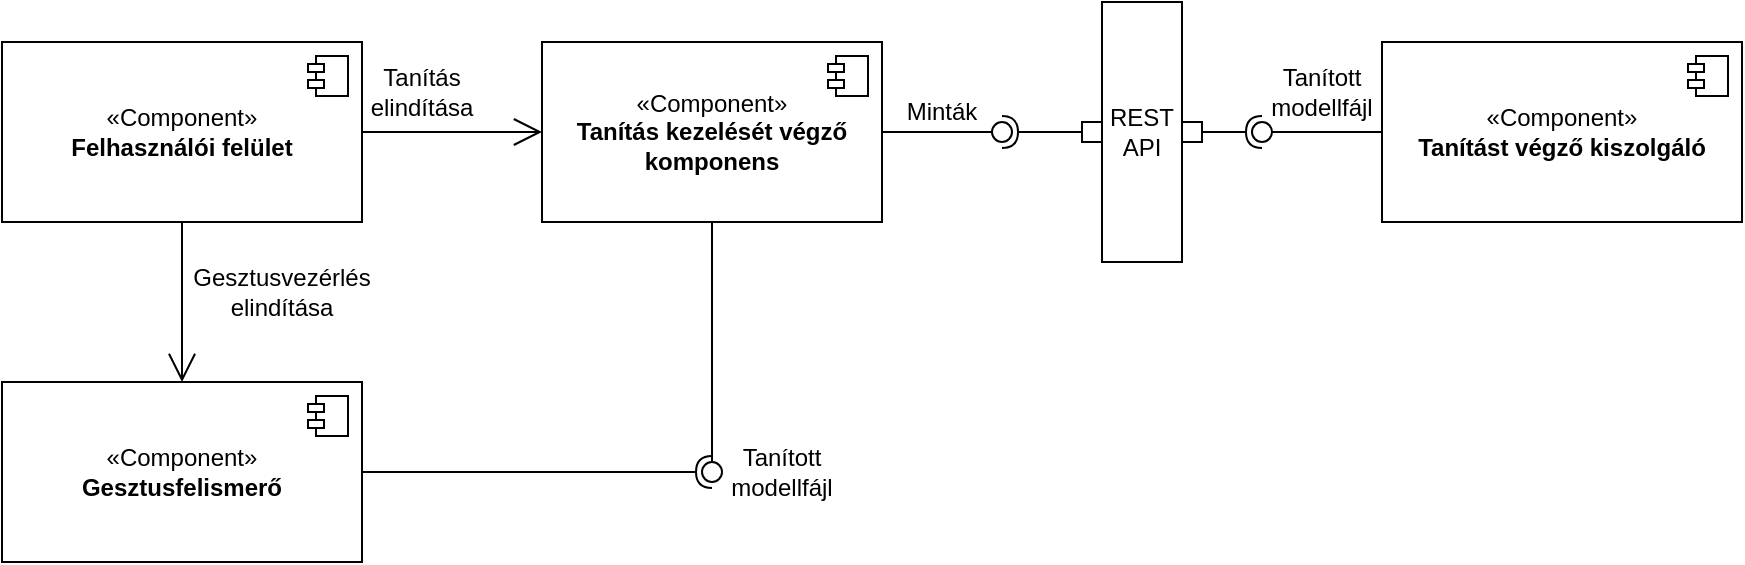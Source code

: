 <mxfile version="26.1.3">
  <diagram name="1 oldal" id="QC9mKgHOPLL-084g5aI9">
    <mxGraphModel dx="568" dy="297" grid="1" gridSize="10" guides="1" tooltips="1" connect="1" arrows="1" fold="1" page="1" pageScale="1" pageWidth="827" pageHeight="1169" math="0" shadow="0">
      <root>
        <mxCell id="0" />
        <mxCell id="1" parent="0" />
        <mxCell id="mk27NyhZZWG-IAZivGLT-1" value="«Component&lt;span style=&quot;background-color: transparent; color: light-dark(rgb(0, 0, 0), rgb(255, 255, 255));&quot;&gt;»&lt;/span&gt;&lt;div&gt;&lt;b&gt;Felhasználói felület&lt;/b&gt;&lt;/div&gt;" style="html=1;dropTarget=0;whiteSpace=wrap;" parent="1" vertex="1">
          <mxGeometry x="10" y="50" width="180" height="90" as="geometry" />
        </mxCell>
        <mxCell id="mk27NyhZZWG-IAZivGLT-2" value="" style="shape=module;jettyWidth=8;jettyHeight=4;" parent="mk27NyhZZWG-IAZivGLT-1" vertex="1">
          <mxGeometry x="1" width="20" height="20" relative="1" as="geometry">
            <mxPoint x="-27" y="7" as="offset" />
          </mxGeometry>
        </mxCell>
        <mxCell id="mk27NyhZZWG-IAZivGLT-3" value="«Component»&lt;br&gt;&lt;b&gt;Gesztusfelismerő&lt;/b&gt;" style="html=1;dropTarget=0;whiteSpace=wrap;" parent="1" vertex="1">
          <mxGeometry x="10" y="220" width="180" height="90" as="geometry" />
        </mxCell>
        <mxCell id="mk27NyhZZWG-IAZivGLT-4" value="" style="shape=module;jettyWidth=8;jettyHeight=4;" parent="mk27NyhZZWG-IAZivGLT-3" vertex="1">
          <mxGeometry x="1" width="20" height="20" relative="1" as="geometry">
            <mxPoint x="-27" y="7" as="offset" />
          </mxGeometry>
        </mxCell>
        <mxCell id="mk27NyhZZWG-IAZivGLT-6" value="«Component»&lt;br&gt;&lt;b&gt;Tanítás kezelését végző komponens&lt;/b&gt;" style="html=1;dropTarget=0;whiteSpace=wrap;" parent="1" vertex="1">
          <mxGeometry x="280" y="50" width="170" height="90" as="geometry" />
        </mxCell>
        <mxCell id="mk27NyhZZWG-IAZivGLT-7" value="" style="shape=module;jettyWidth=8;jettyHeight=4;" parent="mk27NyhZZWG-IAZivGLT-6" vertex="1">
          <mxGeometry x="1" width="20" height="20" relative="1" as="geometry">
            <mxPoint x="-27" y="7" as="offset" />
          </mxGeometry>
        </mxCell>
        <mxCell id="mk27NyhZZWG-IAZivGLT-9" value="«Component»&lt;br&gt;&lt;b&gt;Tanítást végző kiszolgáló&lt;/b&gt;" style="html=1;dropTarget=0;whiteSpace=wrap;" parent="1" vertex="1">
          <mxGeometry x="700" y="50" width="180" height="90" as="geometry" />
        </mxCell>
        <mxCell id="mk27NyhZZWG-IAZivGLT-10" value="" style="shape=module;jettyWidth=8;jettyHeight=4;" parent="mk27NyhZZWG-IAZivGLT-9" vertex="1">
          <mxGeometry x="1" width="20" height="20" relative="1" as="geometry">
            <mxPoint x="-27" y="7" as="offset" />
          </mxGeometry>
        </mxCell>
        <mxCell id="mk27NyhZZWG-IAZivGLT-30" value="" style="rounded=0;orthogonalLoop=1;jettySize=auto;html=1;endArrow=halfCircle;endFill=0;endSize=6;strokeWidth=1;sketch=0;exitX=1;exitY=0.5;exitDx=0;exitDy=0;" parent="1" source="mk27NyhZZWG-IAZivGLT-3" target="mk27NyhZZWG-IAZivGLT-32" edge="1">
          <mxGeometry relative="1" as="geometry">
            <mxPoint x="414" y="235" as="sourcePoint" />
          </mxGeometry>
        </mxCell>
        <mxCell id="mk27NyhZZWG-IAZivGLT-31" value="" style="rounded=0;orthogonalLoop=1;jettySize=auto;html=1;endArrow=oval;endFill=0;sketch=0;sourcePerimeterSpacing=0;targetPerimeterSpacing=0;endSize=10;exitX=0.5;exitY=1;exitDx=0;exitDy=0;" parent="1" source="mk27NyhZZWG-IAZivGLT-6" target="mk27NyhZZWG-IAZivGLT-32" edge="1">
          <mxGeometry relative="1" as="geometry">
            <mxPoint x="374" y="235" as="sourcePoint" />
          </mxGeometry>
        </mxCell>
        <mxCell id="mk27NyhZZWG-IAZivGLT-32" value="" style="ellipse;whiteSpace=wrap;html=1;align=center;aspect=fixed;fillColor=none;strokeColor=none;resizable=0;perimeter=centerPerimeter;rotatable=0;allowArrows=0;points=[];outlineConnect=1;" parent="1" vertex="1">
          <mxGeometry x="360" y="260" width="10" height="10" as="geometry" />
        </mxCell>
        <mxCell id="mk27NyhZZWG-IAZivGLT-34" value="Tanított modellfájl" style="text;html=1;align=center;verticalAlign=middle;whiteSpace=wrap;rounded=0;" parent="1" vertex="1">
          <mxGeometry x="370" y="250" width="60" height="30" as="geometry" />
        </mxCell>
        <mxCell id="8HpUug7lIjF7TZySOgyC-2" value="REST API" style="html=1;whiteSpace=wrap;direction=south;" parent="1" vertex="1">
          <mxGeometry x="560" y="30" width="40" height="130" as="geometry" />
        </mxCell>
        <mxCell id="8HpUug7lIjF7TZySOgyC-3" value="" style="rounded=0;orthogonalLoop=1;jettySize=auto;html=1;endArrow=halfCircle;endFill=0;endSize=6;strokeWidth=1;sketch=0;exitX=0;exitY=0.5;exitDx=0;exitDy=0;" parent="1" source="9Eeya0YQ8GYED6_J41Mg-6" edge="1">
          <mxGeometry relative="1" as="geometry">
            <mxPoint x="460" y="305" as="sourcePoint" />
            <mxPoint x="510" y="95" as="targetPoint" />
          </mxGeometry>
        </mxCell>
        <mxCell id="8HpUug7lIjF7TZySOgyC-4" value="" style="rounded=0;orthogonalLoop=1;jettySize=auto;html=1;endArrow=oval;endFill=0;sketch=0;sourcePerimeterSpacing=0;targetPerimeterSpacing=0;endSize=10;exitX=1;exitY=0.5;exitDx=0;exitDy=0;" parent="1" source="mk27NyhZZWG-IAZivGLT-6" edge="1">
          <mxGeometry relative="1" as="geometry">
            <mxPoint x="390" y="305" as="sourcePoint" />
            <mxPoint x="510" y="95" as="targetPoint" />
          </mxGeometry>
        </mxCell>
        <mxCell id="8HpUug7lIjF7TZySOgyC-5" value="" style="ellipse;whiteSpace=wrap;html=1;align=center;aspect=fixed;fillColor=none;strokeColor=none;resizable=0;perimeter=centerPerimeter;rotatable=0;allowArrows=0;points=[];outlineConnect=1;" parent="1" vertex="1">
          <mxGeometry x="405" y="300" width="10" height="10" as="geometry" />
        </mxCell>
        <mxCell id="8HpUug7lIjF7TZySOgyC-6" value="" style="rounded=0;orthogonalLoop=1;jettySize=auto;html=1;endArrow=halfCircle;endFill=0;endSize=6;strokeWidth=1;sketch=0;exitX=1;exitY=0.5;exitDx=0;exitDy=0;" parent="1" source="9Eeya0YQ8GYED6_J41Mg-13" edge="1">
          <mxGeometry relative="1" as="geometry">
            <mxPoint x="460" y="305" as="sourcePoint" />
            <mxPoint x="640" y="95" as="targetPoint" />
          </mxGeometry>
        </mxCell>
        <mxCell id="8HpUug7lIjF7TZySOgyC-7" value="" style="rounded=0;orthogonalLoop=1;jettySize=auto;html=1;endArrow=oval;endFill=0;sketch=0;sourcePerimeterSpacing=0;targetPerimeterSpacing=0;endSize=10;exitX=0;exitY=0.5;exitDx=0;exitDy=0;" parent="1" source="mk27NyhZZWG-IAZivGLT-9" edge="1">
          <mxGeometry relative="1" as="geometry">
            <mxPoint x="420" y="305" as="sourcePoint" />
            <mxPoint x="640" y="95" as="targetPoint" />
          </mxGeometry>
        </mxCell>
        <mxCell id="8HpUug7lIjF7TZySOgyC-8" value="" style="ellipse;whiteSpace=wrap;html=1;align=center;aspect=fixed;fillColor=none;strokeColor=none;resizable=0;perimeter=centerPerimeter;rotatable=0;allowArrows=0;points=[];outlineConnect=1;" parent="1" vertex="1">
          <mxGeometry x="405" y="300" width="10" height="10" as="geometry" />
        </mxCell>
        <mxCell id="8HpUug7lIjF7TZySOgyC-9" value="Minták" style="text;html=1;align=center;verticalAlign=middle;whiteSpace=wrap;rounded=0;" parent="1" vertex="1">
          <mxGeometry x="450" y="70" width="60" height="30" as="geometry" />
        </mxCell>
        <mxCell id="8HpUug7lIjF7TZySOgyC-10" value="Tanított modellfájl" style="text;html=1;align=center;verticalAlign=middle;whiteSpace=wrap;rounded=0;" parent="1" vertex="1">
          <mxGeometry x="640" y="60" width="60" height="30" as="geometry" />
        </mxCell>
        <mxCell id="9Eeya0YQ8GYED6_J41Mg-1" value="" style="endArrow=open;endFill=1;endSize=12;html=1;rounded=0;exitX=0.5;exitY=1;exitDx=0;exitDy=0;entryX=0.5;entryY=0;entryDx=0;entryDy=0;" edge="1" parent="1" source="mk27NyhZZWG-IAZivGLT-1" target="mk27NyhZZWG-IAZivGLT-3">
          <mxGeometry width="160" relative="1" as="geometry">
            <mxPoint x="370" y="240" as="sourcePoint" />
            <mxPoint x="530" y="240" as="targetPoint" />
          </mxGeometry>
        </mxCell>
        <mxCell id="9Eeya0YQ8GYED6_J41Mg-2" value="" style="endArrow=open;endFill=1;endSize=12;html=1;rounded=0;exitX=1;exitY=0.5;exitDx=0;exitDy=0;entryX=0;entryY=0.5;entryDx=0;entryDy=0;" edge="1" parent="1" source="mk27NyhZZWG-IAZivGLT-1" target="mk27NyhZZWG-IAZivGLT-6">
          <mxGeometry width="160" relative="1" as="geometry">
            <mxPoint x="370" y="240" as="sourcePoint" />
            <mxPoint x="530" y="240" as="targetPoint" />
          </mxGeometry>
        </mxCell>
        <mxCell id="9Eeya0YQ8GYED6_J41Mg-3" value="Tanítás elindítása" style="text;html=1;align=center;verticalAlign=middle;whiteSpace=wrap;rounded=0;" vertex="1" parent="1">
          <mxGeometry x="190" y="60" width="60" height="30" as="geometry" />
        </mxCell>
        <mxCell id="9Eeya0YQ8GYED6_J41Mg-4" value="Gesztusvezérlés elindítása" style="text;html=1;align=center;verticalAlign=middle;whiteSpace=wrap;rounded=0;" vertex="1" parent="1">
          <mxGeometry x="120" y="160" width="60" height="30" as="geometry" />
        </mxCell>
        <mxCell id="9Eeya0YQ8GYED6_J41Mg-6" value="" style="whiteSpace=wrap;html=1;aspect=fixed;" vertex="1" parent="1">
          <mxGeometry x="550" y="90" width="10" height="10" as="geometry" />
        </mxCell>
        <mxCell id="9Eeya0YQ8GYED6_J41Mg-13" value="" style="whiteSpace=wrap;html=1;aspect=fixed;" vertex="1" parent="1">
          <mxGeometry x="600" y="90" width="10" height="10" as="geometry" />
        </mxCell>
      </root>
    </mxGraphModel>
  </diagram>
</mxfile>
